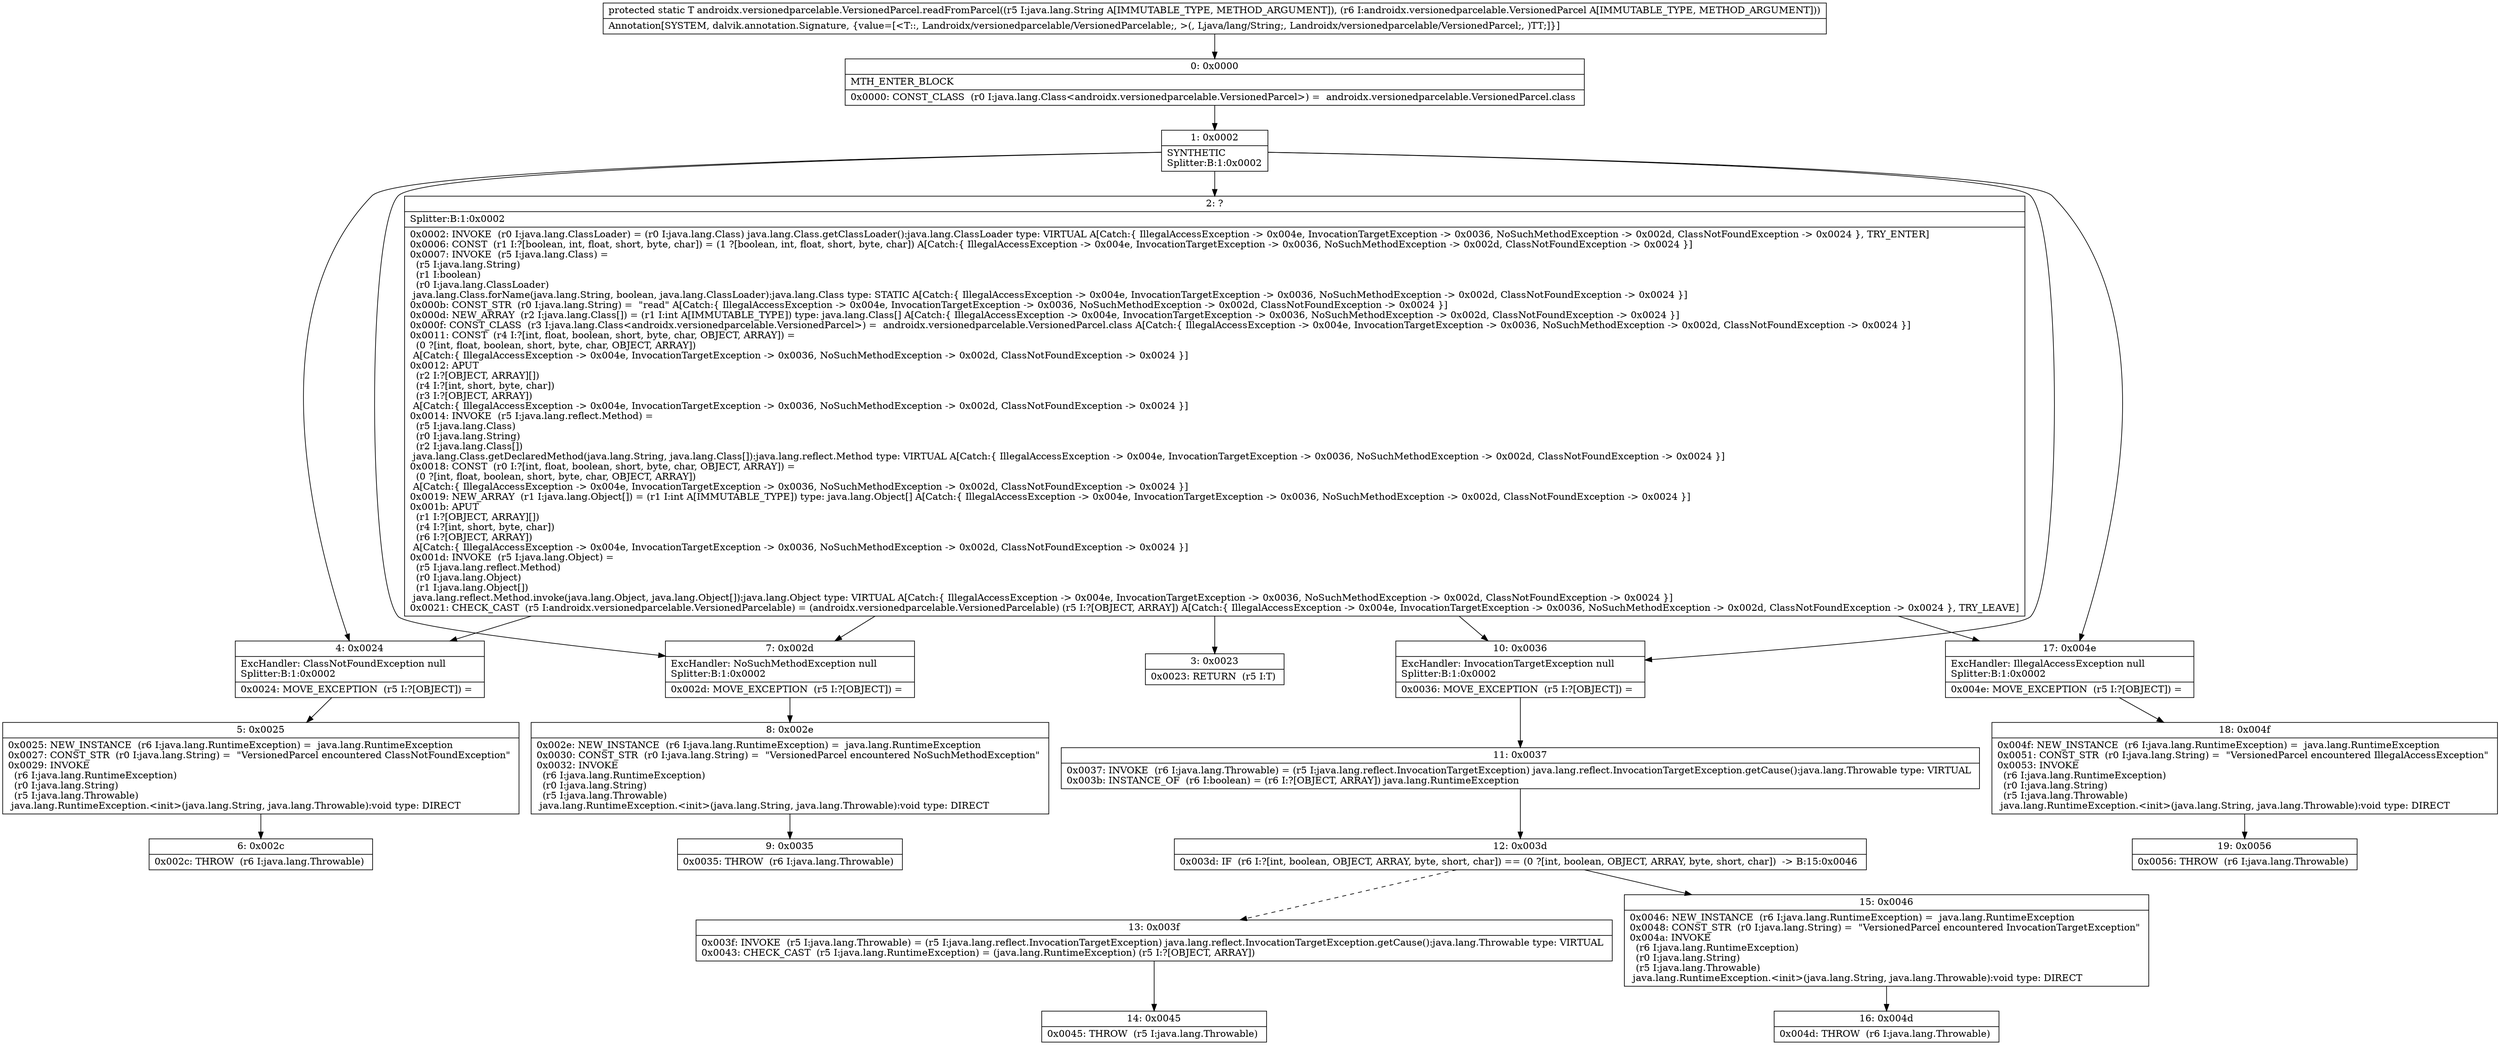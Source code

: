 digraph "CFG forandroidx.versionedparcelable.VersionedParcel.readFromParcel(Ljava\/lang\/String;Landroidx\/versionedparcelable\/VersionedParcel;)Landroidx\/versionedparcelable\/VersionedParcelable;" {
Node_0 [shape=record,label="{0\:\ 0x0000|MTH_ENTER_BLOCK\l|0x0000: CONST_CLASS  (r0 I:java.lang.Class\<androidx.versionedparcelable.VersionedParcel\>) =  androidx.versionedparcelable.VersionedParcel.class \l}"];
Node_1 [shape=record,label="{1\:\ 0x0002|SYNTHETIC\lSplitter:B:1:0x0002\l}"];
Node_2 [shape=record,label="{2\:\ ?|Splitter:B:1:0x0002\l|0x0002: INVOKE  (r0 I:java.lang.ClassLoader) = (r0 I:java.lang.Class) java.lang.Class.getClassLoader():java.lang.ClassLoader type: VIRTUAL A[Catch:\{ IllegalAccessException \-\> 0x004e, InvocationTargetException \-\> 0x0036, NoSuchMethodException \-\> 0x002d, ClassNotFoundException \-\> 0x0024 \}, TRY_ENTER]\l0x0006: CONST  (r1 I:?[boolean, int, float, short, byte, char]) = (1 ?[boolean, int, float, short, byte, char]) A[Catch:\{ IllegalAccessException \-\> 0x004e, InvocationTargetException \-\> 0x0036, NoSuchMethodException \-\> 0x002d, ClassNotFoundException \-\> 0x0024 \}]\l0x0007: INVOKE  (r5 I:java.lang.Class) = \l  (r5 I:java.lang.String)\l  (r1 I:boolean)\l  (r0 I:java.lang.ClassLoader)\l java.lang.Class.forName(java.lang.String, boolean, java.lang.ClassLoader):java.lang.Class type: STATIC A[Catch:\{ IllegalAccessException \-\> 0x004e, InvocationTargetException \-\> 0x0036, NoSuchMethodException \-\> 0x002d, ClassNotFoundException \-\> 0x0024 \}]\l0x000b: CONST_STR  (r0 I:java.lang.String) =  \"read\" A[Catch:\{ IllegalAccessException \-\> 0x004e, InvocationTargetException \-\> 0x0036, NoSuchMethodException \-\> 0x002d, ClassNotFoundException \-\> 0x0024 \}]\l0x000d: NEW_ARRAY  (r2 I:java.lang.Class[]) = (r1 I:int A[IMMUTABLE_TYPE]) type: java.lang.Class[] A[Catch:\{ IllegalAccessException \-\> 0x004e, InvocationTargetException \-\> 0x0036, NoSuchMethodException \-\> 0x002d, ClassNotFoundException \-\> 0x0024 \}]\l0x000f: CONST_CLASS  (r3 I:java.lang.Class\<androidx.versionedparcelable.VersionedParcel\>) =  androidx.versionedparcelable.VersionedParcel.class A[Catch:\{ IllegalAccessException \-\> 0x004e, InvocationTargetException \-\> 0x0036, NoSuchMethodException \-\> 0x002d, ClassNotFoundException \-\> 0x0024 \}]\l0x0011: CONST  (r4 I:?[int, float, boolean, short, byte, char, OBJECT, ARRAY]) = \l  (0 ?[int, float, boolean, short, byte, char, OBJECT, ARRAY])\l A[Catch:\{ IllegalAccessException \-\> 0x004e, InvocationTargetException \-\> 0x0036, NoSuchMethodException \-\> 0x002d, ClassNotFoundException \-\> 0x0024 \}]\l0x0012: APUT  \l  (r2 I:?[OBJECT, ARRAY][])\l  (r4 I:?[int, short, byte, char])\l  (r3 I:?[OBJECT, ARRAY])\l A[Catch:\{ IllegalAccessException \-\> 0x004e, InvocationTargetException \-\> 0x0036, NoSuchMethodException \-\> 0x002d, ClassNotFoundException \-\> 0x0024 \}]\l0x0014: INVOKE  (r5 I:java.lang.reflect.Method) = \l  (r5 I:java.lang.Class)\l  (r0 I:java.lang.String)\l  (r2 I:java.lang.Class[])\l java.lang.Class.getDeclaredMethod(java.lang.String, java.lang.Class[]):java.lang.reflect.Method type: VIRTUAL A[Catch:\{ IllegalAccessException \-\> 0x004e, InvocationTargetException \-\> 0x0036, NoSuchMethodException \-\> 0x002d, ClassNotFoundException \-\> 0x0024 \}]\l0x0018: CONST  (r0 I:?[int, float, boolean, short, byte, char, OBJECT, ARRAY]) = \l  (0 ?[int, float, boolean, short, byte, char, OBJECT, ARRAY])\l A[Catch:\{ IllegalAccessException \-\> 0x004e, InvocationTargetException \-\> 0x0036, NoSuchMethodException \-\> 0x002d, ClassNotFoundException \-\> 0x0024 \}]\l0x0019: NEW_ARRAY  (r1 I:java.lang.Object[]) = (r1 I:int A[IMMUTABLE_TYPE]) type: java.lang.Object[] A[Catch:\{ IllegalAccessException \-\> 0x004e, InvocationTargetException \-\> 0x0036, NoSuchMethodException \-\> 0x002d, ClassNotFoundException \-\> 0x0024 \}]\l0x001b: APUT  \l  (r1 I:?[OBJECT, ARRAY][])\l  (r4 I:?[int, short, byte, char])\l  (r6 I:?[OBJECT, ARRAY])\l A[Catch:\{ IllegalAccessException \-\> 0x004e, InvocationTargetException \-\> 0x0036, NoSuchMethodException \-\> 0x002d, ClassNotFoundException \-\> 0x0024 \}]\l0x001d: INVOKE  (r5 I:java.lang.Object) = \l  (r5 I:java.lang.reflect.Method)\l  (r0 I:java.lang.Object)\l  (r1 I:java.lang.Object[])\l java.lang.reflect.Method.invoke(java.lang.Object, java.lang.Object[]):java.lang.Object type: VIRTUAL A[Catch:\{ IllegalAccessException \-\> 0x004e, InvocationTargetException \-\> 0x0036, NoSuchMethodException \-\> 0x002d, ClassNotFoundException \-\> 0x0024 \}]\l0x0021: CHECK_CAST  (r5 I:androidx.versionedparcelable.VersionedParcelable) = (androidx.versionedparcelable.VersionedParcelable) (r5 I:?[OBJECT, ARRAY]) A[Catch:\{ IllegalAccessException \-\> 0x004e, InvocationTargetException \-\> 0x0036, NoSuchMethodException \-\> 0x002d, ClassNotFoundException \-\> 0x0024 \}, TRY_LEAVE]\l}"];
Node_3 [shape=record,label="{3\:\ 0x0023|0x0023: RETURN  (r5 I:T) \l}"];
Node_4 [shape=record,label="{4\:\ 0x0024|ExcHandler: ClassNotFoundException null\lSplitter:B:1:0x0002\l|0x0024: MOVE_EXCEPTION  (r5 I:?[OBJECT]) =  \l}"];
Node_5 [shape=record,label="{5\:\ 0x0025|0x0025: NEW_INSTANCE  (r6 I:java.lang.RuntimeException) =  java.lang.RuntimeException \l0x0027: CONST_STR  (r0 I:java.lang.String) =  \"VersionedParcel encountered ClassNotFoundException\" \l0x0029: INVOKE  \l  (r6 I:java.lang.RuntimeException)\l  (r0 I:java.lang.String)\l  (r5 I:java.lang.Throwable)\l java.lang.RuntimeException.\<init\>(java.lang.String, java.lang.Throwable):void type: DIRECT \l}"];
Node_6 [shape=record,label="{6\:\ 0x002c|0x002c: THROW  (r6 I:java.lang.Throwable) \l}"];
Node_7 [shape=record,label="{7\:\ 0x002d|ExcHandler: NoSuchMethodException null\lSplitter:B:1:0x0002\l|0x002d: MOVE_EXCEPTION  (r5 I:?[OBJECT]) =  \l}"];
Node_8 [shape=record,label="{8\:\ 0x002e|0x002e: NEW_INSTANCE  (r6 I:java.lang.RuntimeException) =  java.lang.RuntimeException \l0x0030: CONST_STR  (r0 I:java.lang.String) =  \"VersionedParcel encountered NoSuchMethodException\" \l0x0032: INVOKE  \l  (r6 I:java.lang.RuntimeException)\l  (r0 I:java.lang.String)\l  (r5 I:java.lang.Throwable)\l java.lang.RuntimeException.\<init\>(java.lang.String, java.lang.Throwable):void type: DIRECT \l}"];
Node_9 [shape=record,label="{9\:\ 0x0035|0x0035: THROW  (r6 I:java.lang.Throwable) \l}"];
Node_10 [shape=record,label="{10\:\ 0x0036|ExcHandler: InvocationTargetException null\lSplitter:B:1:0x0002\l|0x0036: MOVE_EXCEPTION  (r5 I:?[OBJECT]) =  \l}"];
Node_11 [shape=record,label="{11\:\ 0x0037|0x0037: INVOKE  (r6 I:java.lang.Throwable) = (r5 I:java.lang.reflect.InvocationTargetException) java.lang.reflect.InvocationTargetException.getCause():java.lang.Throwable type: VIRTUAL \l0x003b: INSTANCE_OF  (r6 I:boolean) = (r6 I:?[OBJECT, ARRAY]) java.lang.RuntimeException \l}"];
Node_12 [shape=record,label="{12\:\ 0x003d|0x003d: IF  (r6 I:?[int, boolean, OBJECT, ARRAY, byte, short, char]) == (0 ?[int, boolean, OBJECT, ARRAY, byte, short, char])  \-\> B:15:0x0046 \l}"];
Node_13 [shape=record,label="{13\:\ 0x003f|0x003f: INVOKE  (r5 I:java.lang.Throwable) = (r5 I:java.lang.reflect.InvocationTargetException) java.lang.reflect.InvocationTargetException.getCause():java.lang.Throwable type: VIRTUAL \l0x0043: CHECK_CAST  (r5 I:java.lang.RuntimeException) = (java.lang.RuntimeException) (r5 I:?[OBJECT, ARRAY]) \l}"];
Node_14 [shape=record,label="{14\:\ 0x0045|0x0045: THROW  (r5 I:java.lang.Throwable) \l}"];
Node_15 [shape=record,label="{15\:\ 0x0046|0x0046: NEW_INSTANCE  (r6 I:java.lang.RuntimeException) =  java.lang.RuntimeException \l0x0048: CONST_STR  (r0 I:java.lang.String) =  \"VersionedParcel encountered InvocationTargetException\" \l0x004a: INVOKE  \l  (r6 I:java.lang.RuntimeException)\l  (r0 I:java.lang.String)\l  (r5 I:java.lang.Throwable)\l java.lang.RuntimeException.\<init\>(java.lang.String, java.lang.Throwable):void type: DIRECT \l}"];
Node_16 [shape=record,label="{16\:\ 0x004d|0x004d: THROW  (r6 I:java.lang.Throwable) \l}"];
Node_17 [shape=record,label="{17\:\ 0x004e|ExcHandler: IllegalAccessException null\lSplitter:B:1:0x0002\l|0x004e: MOVE_EXCEPTION  (r5 I:?[OBJECT]) =  \l}"];
Node_18 [shape=record,label="{18\:\ 0x004f|0x004f: NEW_INSTANCE  (r6 I:java.lang.RuntimeException) =  java.lang.RuntimeException \l0x0051: CONST_STR  (r0 I:java.lang.String) =  \"VersionedParcel encountered IllegalAccessException\" \l0x0053: INVOKE  \l  (r6 I:java.lang.RuntimeException)\l  (r0 I:java.lang.String)\l  (r5 I:java.lang.Throwable)\l java.lang.RuntimeException.\<init\>(java.lang.String, java.lang.Throwable):void type: DIRECT \l}"];
Node_19 [shape=record,label="{19\:\ 0x0056|0x0056: THROW  (r6 I:java.lang.Throwable) \l}"];
MethodNode[shape=record,label="{protected static T androidx.versionedparcelable.VersionedParcel.readFromParcel((r5 I:java.lang.String A[IMMUTABLE_TYPE, METHOD_ARGUMENT]), (r6 I:androidx.versionedparcelable.VersionedParcel A[IMMUTABLE_TYPE, METHOD_ARGUMENT]))  | Annotation[SYSTEM, dalvik.annotation.Signature, \{value=[\<T::, Landroidx\/versionedparcelable\/VersionedParcelable;, \>(, Ljava\/lang\/String;, Landroidx\/versionedparcelable\/VersionedParcel;, )TT;]\}]\l}"];
MethodNode -> Node_0;
Node_0 -> Node_1;
Node_1 -> Node_2;
Node_1 -> Node_17;
Node_1 -> Node_10;
Node_1 -> Node_7;
Node_1 -> Node_4;
Node_2 -> Node_3;
Node_2 -> Node_17;
Node_2 -> Node_10;
Node_2 -> Node_7;
Node_2 -> Node_4;
Node_4 -> Node_5;
Node_5 -> Node_6;
Node_7 -> Node_8;
Node_8 -> Node_9;
Node_10 -> Node_11;
Node_11 -> Node_12;
Node_12 -> Node_13[style=dashed];
Node_12 -> Node_15;
Node_13 -> Node_14;
Node_15 -> Node_16;
Node_17 -> Node_18;
Node_18 -> Node_19;
}

